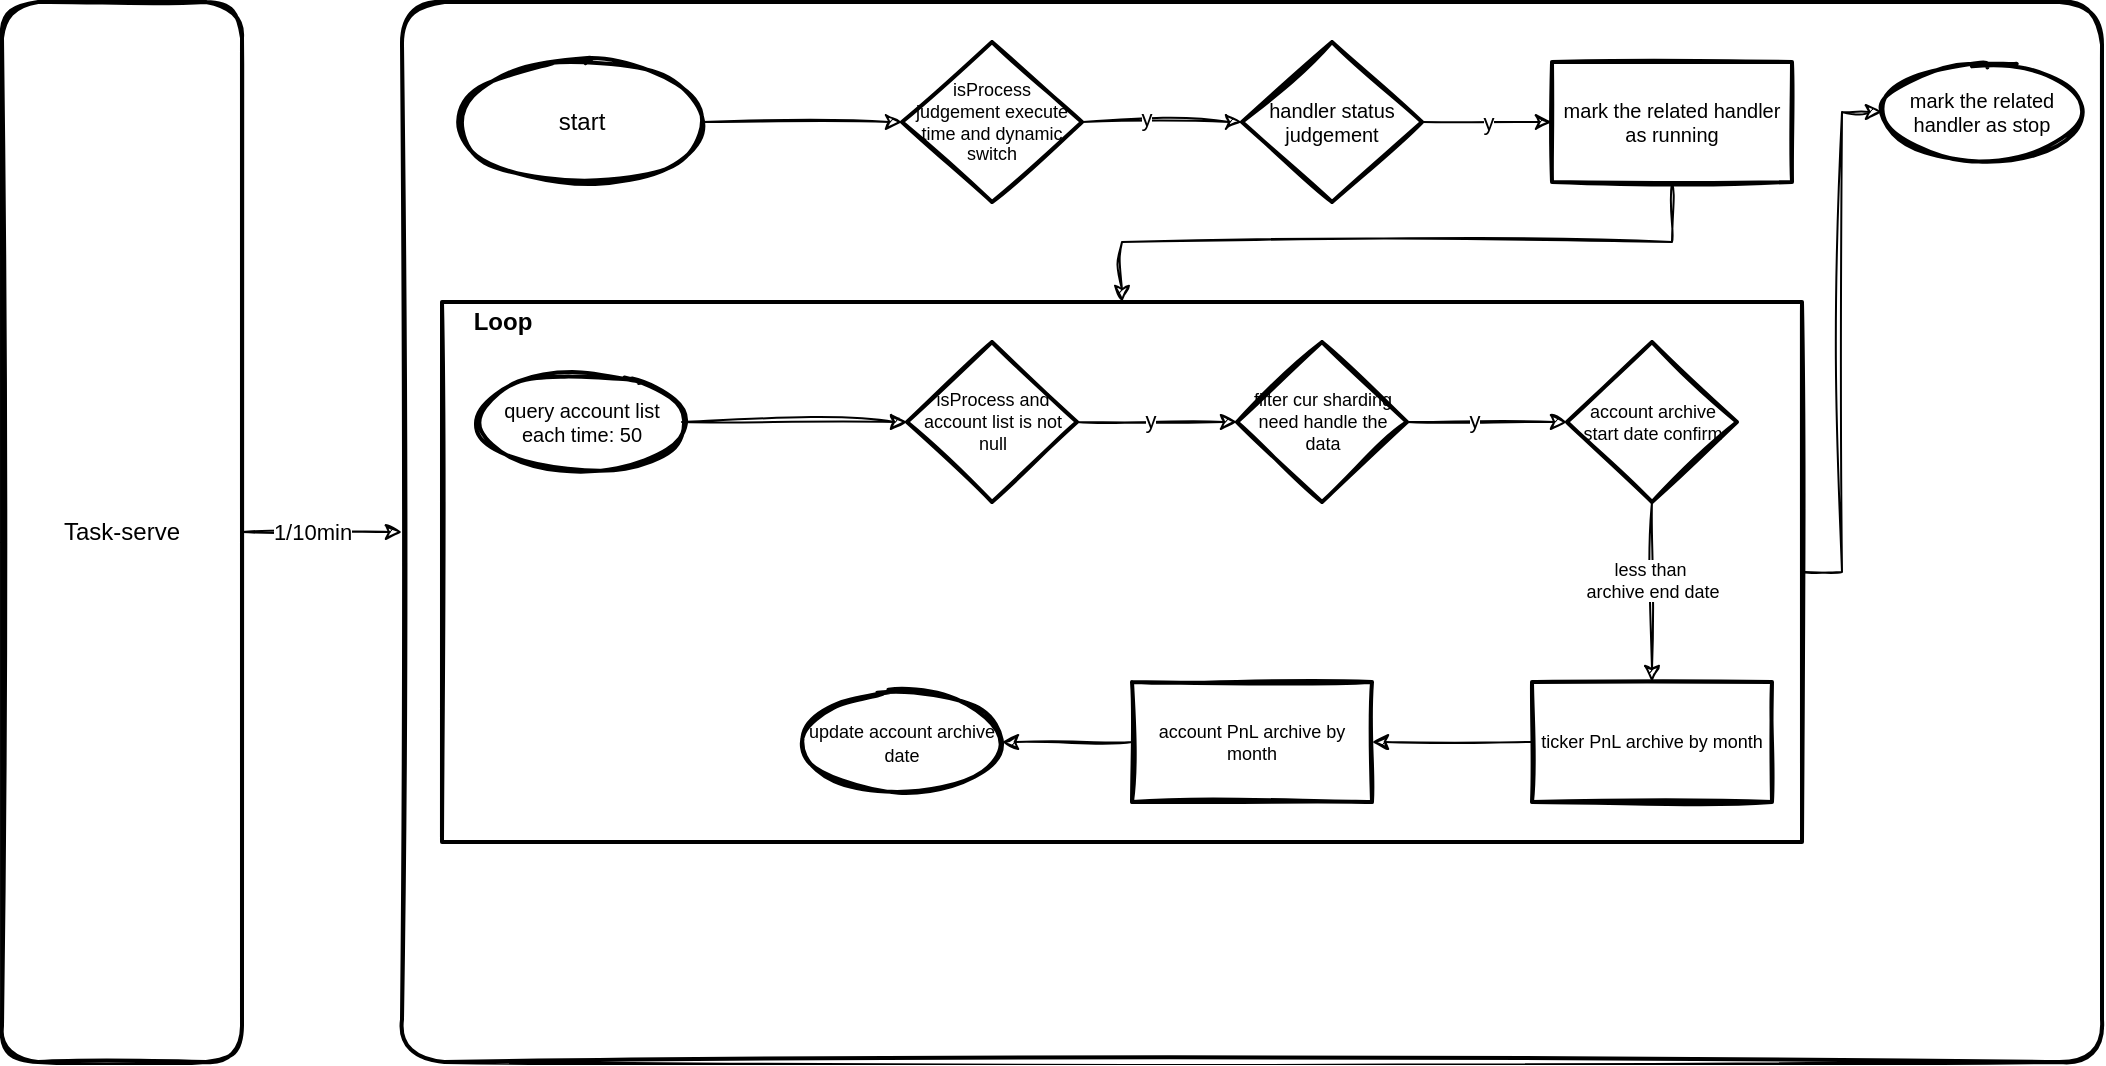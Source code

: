 <mxfile version="24.7.15">
  <diagram name="Page-1" id="VjhqY1tu9hH2PhLGvski">
    <mxGraphModel dx="937" dy="525" grid="1" gridSize="10" guides="1" tooltips="1" connect="1" arrows="1" fold="1" page="1" pageScale="1" pageWidth="827" pageHeight="1169" math="0" shadow="0">
      <root>
        <mxCell id="0" />
        <mxCell id="1" parent="0" />
        <mxCell id="SlPikVJv9QezjSOvh8XO-5" value="" style="edgeStyle=orthogonalEdgeStyle;rounded=0;orthogonalLoop=1;jettySize=auto;html=1;sketch=1;curveFitting=1;jiggle=2;" parent="1" source="SlPikVJv9QezjSOvh8XO-2" target="SlPikVJv9QezjSOvh8XO-4" edge="1">
          <mxGeometry relative="1" as="geometry" />
        </mxCell>
        <mxCell id="LVGfei46DY5WVFxhkSFh-33" value="1/10min" style="edgeLabel;html=1;align=center;verticalAlign=middle;resizable=0;points=[];" vertex="1" connectable="0" parent="SlPikVJv9QezjSOvh8XO-5">
          <mxGeometry x="-0.125" relative="1" as="geometry">
            <mxPoint as="offset" />
          </mxGeometry>
        </mxCell>
        <mxCell id="SlPikVJv9QezjSOvh8XO-2" value="Task-serve" style="rounded=1;whiteSpace=wrap;html=1;strokeWidth=2;fillWeight=4;hachureGap=8;hachureAngle=45;fillColor=none;sketch=1;" parent="1" vertex="1">
          <mxGeometry x="50" y="180" width="120" height="530" as="geometry" />
        </mxCell>
        <mxCell id="SlPikVJv9QezjSOvh8XO-4" value="" style="whiteSpace=wrap;html=1;fillColor=none;rounded=1;strokeWidth=2;fillWeight=4;hachureGap=8;hachureAngle=45;sketch=1;glass=0;shadow=0;arcSize=4;" parent="1" vertex="1">
          <mxGeometry x="250" y="180" width="850" height="530" as="geometry" />
        </mxCell>
        <mxCell id="SlPikVJv9QezjSOvh8XO-9" value="" style="edgeStyle=orthogonalEdgeStyle;rounded=0;orthogonalLoop=1;jettySize=auto;html=1;sketch=1;curveFitting=1;jiggle=2;" parent="1" source="SlPikVJv9QezjSOvh8XO-7" target="SlPikVJv9QezjSOvh8XO-8" edge="1">
          <mxGeometry relative="1" as="geometry" />
        </mxCell>
        <mxCell id="SlPikVJv9QezjSOvh8XO-7" value="start" style="ellipse;whiteSpace=wrap;html=1;strokeWidth=2;fillWeight=2;hachureGap=8;fillColor=none;fillStyle=dots;sketch=1;" parent="1" vertex="1">
          <mxGeometry x="280" y="210" width="120" height="60" as="geometry" />
        </mxCell>
        <mxCell id="SlPikVJv9QezjSOvh8XO-11" value="" style="edgeStyle=orthogonalEdgeStyle;rounded=0;orthogonalLoop=1;jettySize=auto;html=1;sketch=1;curveFitting=1;jiggle=2;" parent="1" source="SlPikVJv9QezjSOvh8XO-8" target="SlPikVJv9QezjSOvh8XO-10" edge="1">
          <mxGeometry relative="1" as="geometry" />
        </mxCell>
        <mxCell id="SlPikVJv9QezjSOvh8XO-12" value="y" style="edgeLabel;html=1;align=center;verticalAlign=middle;resizable=0;points=[];" parent="SlPikVJv9QezjSOvh8XO-11" vertex="1" connectable="0">
          <mxGeometry x="-0.217" y="-1" relative="1" as="geometry">
            <mxPoint y="-3" as="offset" />
          </mxGeometry>
        </mxCell>
        <mxCell id="SlPikVJv9QezjSOvh8XO-8" value="&lt;font style=&quot;font-size: 9px;&quot;&gt;isProcess&lt;/font&gt;&lt;div style=&quot;font-size: 9px;&quot;&gt;&lt;font style=&quot;font-size: 9px;&quot;&gt;judgement execute time and dynamic switch&lt;/font&gt;&lt;/div&gt;" style="rhombus;whiteSpace=wrap;html=1;fillColor=none;strokeWidth=2;fillWeight=2;hachureGap=8;fillStyle=dots;sketch=1;fontSize=7;" parent="1" vertex="1">
          <mxGeometry x="500" y="200" width="90" height="80" as="geometry" />
        </mxCell>
        <mxCell id="SlPikVJv9QezjSOvh8XO-14" value="" style="edgeStyle=orthogonalEdgeStyle;rounded=0;orthogonalLoop=1;jettySize=auto;html=1;sketch=1;curveFitting=1;jiggle=2;" parent="1" source="SlPikVJv9QezjSOvh8XO-10" target="SlPikVJv9QezjSOvh8XO-13" edge="1">
          <mxGeometry relative="1" as="geometry" />
        </mxCell>
        <mxCell id="SlPikVJv9QezjSOvh8XO-15" value="y" style="edgeLabel;html=1;align=center;verticalAlign=middle;resizable=0;points=[];" parent="SlPikVJv9QezjSOvh8XO-14" vertex="1" connectable="0">
          <mxGeometry x="-0.007" y="-1" relative="1" as="geometry">
            <mxPoint y="-1" as="offset" />
          </mxGeometry>
        </mxCell>
        <mxCell id="SlPikVJv9QezjSOvh8XO-10" value="&lt;font size=&quot;1&quot;&gt;handler status judgement&lt;/font&gt;" style="rhombus;whiteSpace=wrap;html=1;fillColor=none;strokeWidth=2;fillWeight=2;hachureGap=8;fillStyle=dots;sketch=1;fontSize=7;" parent="1" vertex="1">
          <mxGeometry x="670" y="200" width="90" height="80" as="geometry" />
        </mxCell>
        <mxCell id="SlPikVJv9QezjSOvh8XO-17" value="" style="edgeStyle=orthogonalEdgeStyle;rounded=0;orthogonalLoop=1;jettySize=auto;html=1;sketch=1;curveFitting=1;jiggle=2;" parent="1" source="SlPikVJv9QezjSOvh8XO-13" target="SlPikVJv9QezjSOvh8XO-16" edge="1">
          <mxGeometry relative="1" as="geometry" />
        </mxCell>
        <mxCell id="SlPikVJv9QezjSOvh8XO-13" value="mark the related handler as running" style="whiteSpace=wrap;html=1;fontSize=10;fillColor=none;strokeWidth=2;fillWeight=2;hachureGap=8;fillStyle=dots;sketch=1;" parent="1" vertex="1">
          <mxGeometry x="825" y="210" width="120" height="60" as="geometry" />
        </mxCell>
        <mxCell id="SlPikVJv9QezjSOvh8XO-16" value="" style="whiteSpace=wrap;html=1;fontSize=10;fillColor=none;strokeWidth=2;fillWeight=2;hachureGap=8;fillStyle=dots;sketch=1;" parent="1" vertex="1">
          <mxGeometry x="270" y="330" width="680" height="270" as="geometry" />
        </mxCell>
        <mxCell id="SlPikVJv9QezjSOvh8XO-19" value="Loop" style="text;strokeColor=none;fillColor=none;html=1;fontSize=12;fontStyle=1;verticalAlign=middle;align=center;" parent="1" vertex="1">
          <mxGeometry x="250" y="320" width="100" height="40" as="geometry" />
        </mxCell>
        <mxCell id="LVGfei46DY5WVFxhkSFh-4" value="" style="edgeStyle=orthogonalEdgeStyle;rounded=0;orthogonalLoop=1;jettySize=auto;html=1;flowAnimation=0;sketch=1;curveFitting=1;jiggle=2;" edge="1" parent="1" source="LVGfei46DY5WVFxhkSFh-2" target="LVGfei46DY5WVFxhkSFh-3">
          <mxGeometry relative="1" as="geometry" />
        </mxCell>
        <mxCell id="LVGfei46DY5WVFxhkSFh-2" value="query account list&lt;div style=&quot;font-size: 10px;&quot;&gt;each time: 50&lt;br style=&quot;font-size: 10px;&quot;&gt;&lt;/div&gt;" style="ellipse;whiteSpace=wrap;html=1;strokeWidth=2;fillWeight=2;hachureGap=8;fillColor=none;fillStyle=dots;sketch=1;fontSize=10;" vertex="1" parent="1">
          <mxGeometry x="290" y="365" width="100" height="50" as="geometry" />
        </mxCell>
        <mxCell id="LVGfei46DY5WVFxhkSFh-13" value="" style="edgeStyle=orthogonalEdgeStyle;rounded=0;orthogonalLoop=1;jettySize=auto;html=1;sketch=1;curveFitting=1;jiggle=2;" edge="1" parent="1" source="LVGfei46DY5WVFxhkSFh-3" target="LVGfei46DY5WVFxhkSFh-12">
          <mxGeometry relative="1" as="geometry" />
        </mxCell>
        <mxCell id="LVGfei46DY5WVFxhkSFh-14" value="y" style="edgeLabel;html=1;align=center;verticalAlign=middle;resizable=0;points=[];" vertex="1" connectable="0" parent="LVGfei46DY5WVFxhkSFh-13">
          <mxGeometry x="-0.087" y="1" relative="1" as="geometry">
            <mxPoint as="offset" />
          </mxGeometry>
        </mxCell>
        <mxCell id="LVGfei46DY5WVFxhkSFh-3" value="isProcess and account list is not null" style="rhombus;whiteSpace=wrap;html=1;fillColor=none;strokeWidth=2;fillWeight=2;hachureGap=8;fillStyle=dots;sketch=1;fontSize=9;" vertex="1" parent="1">
          <mxGeometry x="502.5" y="350" width="85" height="80" as="geometry" />
        </mxCell>
        <mxCell id="LVGfei46DY5WVFxhkSFh-17" value="" style="edgeStyle=orthogonalEdgeStyle;rounded=0;orthogonalLoop=1;jettySize=auto;html=1;sketch=1;curveFitting=1;jiggle=2;" edge="1" parent="1" source="LVGfei46DY5WVFxhkSFh-12" target="LVGfei46DY5WVFxhkSFh-16">
          <mxGeometry relative="1" as="geometry" />
        </mxCell>
        <mxCell id="LVGfei46DY5WVFxhkSFh-18" value="y" style="edgeLabel;html=1;align=center;verticalAlign=middle;resizable=0;points=[];" vertex="1" connectable="0" parent="LVGfei46DY5WVFxhkSFh-17">
          <mxGeometry x="-0.163" y="1" relative="1" as="geometry">
            <mxPoint as="offset" />
          </mxGeometry>
        </mxCell>
        <mxCell id="LVGfei46DY5WVFxhkSFh-12" value="filter cur sharding need handle the data" style="rhombus;whiteSpace=wrap;html=1;fillColor=none;strokeWidth=2;fillWeight=2;hachureGap=8;fillStyle=dots;sketch=1;fontSize=9;" vertex="1" parent="1">
          <mxGeometry x="667.5" y="350" width="85" height="80" as="geometry" />
        </mxCell>
        <mxCell id="LVGfei46DY5WVFxhkSFh-20" value="" style="edgeStyle=orthogonalEdgeStyle;rounded=0;orthogonalLoop=1;jettySize=auto;html=1;sketch=1;curveFitting=1;jiggle=2;" edge="1" parent="1" source="LVGfei46DY5WVFxhkSFh-16" target="LVGfei46DY5WVFxhkSFh-19">
          <mxGeometry relative="1" as="geometry" />
        </mxCell>
        <mxCell id="LVGfei46DY5WVFxhkSFh-21" value="less than&amp;nbsp;&lt;div style=&quot;font-size: 9px;&quot;&gt;archive end date&lt;/div&gt;" style="edgeLabel;html=1;align=center;verticalAlign=middle;resizable=0;points=[];fontSize=9;" vertex="1" connectable="0" parent="LVGfei46DY5WVFxhkSFh-20">
          <mxGeometry x="-0.133" relative="1" as="geometry">
            <mxPoint as="offset" />
          </mxGeometry>
        </mxCell>
        <mxCell id="LVGfei46DY5WVFxhkSFh-16" value="account archive start date confirm" style="rhombus;whiteSpace=wrap;html=1;fillColor=none;strokeWidth=2;fillWeight=2;hachureGap=8;fillStyle=dots;sketch=1;fontSize=9;" vertex="1" parent="1">
          <mxGeometry x="832.5" y="350" width="85" height="80" as="geometry" />
        </mxCell>
        <mxCell id="LVGfei46DY5WVFxhkSFh-23" value="" style="edgeStyle=orthogonalEdgeStyle;rounded=0;orthogonalLoop=1;jettySize=auto;html=1;sketch=1;curveFitting=1;jiggle=2;" edge="1" parent="1" source="LVGfei46DY5WVFxhkSFh-19" target="LVGfei46DY5WVFxhkSFh-22">
          <mxGeometry relative="1" as="geometry" />
        </mxCell>
        <mxCell id="LVGfei46DY5WVFxhkSFh-19" value="ticker PnL archive by month" style="whiteSpace=wrap;html=1;fontSize=9;fillColor=none;strokeWidth=2;fillWeight=2;hachureGap=8;fillStyle=dots;sketch=1;" vertex="1" parent="1">
          <mxGeometry x="815" y="520" width="120" height="60" as="geometry" />
        </mxCell>
        <mxCell id="LVGfei46DY5WVFxhkSFh-22" value="account PnL archive by month" style="whiteSpace=wrap;html=1;fontSize=9;fillColor=none;strokeWidth=2;fillWeight=2;hachureGap=8;fillStyle=dots;sketch=1;" vertex="1" parent="1">
          <mxGeometry x="615" y="520" width="120" height="60" as="geometry" />
        </mxCell>
        <mxCell id="LVGfei46DY5WVFxhkSFh-32" value="" style="edgeStyle=orthogonalEdgeStyle;rounded=0;orthogonalLoop=1;jettySize=auto;html=1;sketch=1;curveFitting=1;jiggle=2;exitX=0;exitY=0.5;exitDx=0;exitDy=0;" edge="1" parent="1" source="LVGfei46DY5WVFxhkSFh-22" target="LVGfei46DY5WVFxhkSFh-28">
          <mxGeometry relative="1" as="geometry">
            <mxPoint x="415" y="550" as="sourcePoint" />
          </mxGeometry>
        </mxCell>
        <mxCell id="LVGfei46DY5WVFxhkSFh-28" value="&lt;div style=&quot;font-size: 10px;&quot;&gt;&lt;span style=&quot;font-size: 9px;&quot;&gt;update account archive date&lt;/span&gt;&lt;br&gt;&lt;/div&gt;" style="ellipse;whiteSpace=wrap;html=1;strokeWidth=2;fillWeight=2;hachureGap=8;fillColor=none;fillStyle=dots;sketch=1;fontSize=10;" vertex="1" parent="1">
          <mxGeometry x="450" y="525" width="100" height="50" as="geometry" />
        </mxCell>
        <mxCell id="LVGfei46DY5WVFxhkSFh-34" value="&lt;div style=&quot;font-size: 10px;&quot;&gt;mark the related handler as stop&lt;br&gt;&lt;/div&gt;" style="ellipse;whiteSpace=wrap;html=1;strokeWidth=2;fillWeight=2;hachureGap=8;fillColor=none;fillStyle=dots;sketch=1;fontSize=10;" vertex="1" parent="1">
          <mxGeometry x="990" y="210" width="100" height="50" as="geometry" />
        </mxCell>
        <mxCell id="LVGfei46DY5WVFxhkSFh-37" value="" style="edgeStyle=orthogonalEdgeStyle;rounded=0;orthogonalLoop=1;jettySize=auto;html=1;sketch=1;curveFitting=1;jiggle=2;exitX=1;exitY=0.5;exitDx=0;exitDy=0;entryX=0;entryY=0.5;entryDx=0;entryDy=0;" edge="1" parent="1" source="SlPikVJv9QezjSOvh8XO-16" target="LVGfei46DY5WVFxhkSFh-34">
          <mxGeometry relative="1" as="geometry">
            <mxPoint x="885" y="440" as="sourcePoint" />
            <mxPoint x="885" y="530" as="targetPoint" />
          </mxGeometry>
        </mxCell>
      </root>
    </mxGraphModel>
  </diagram>
</mxfile>
